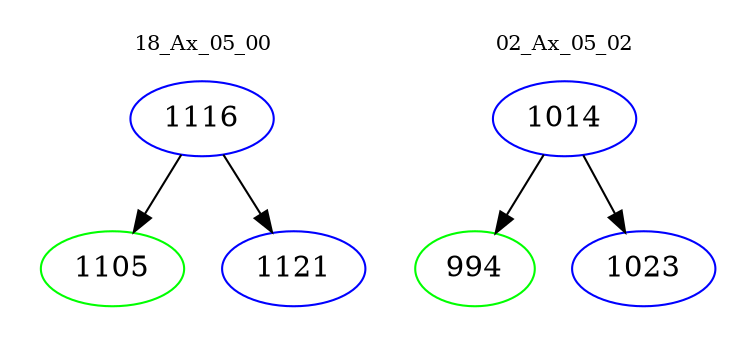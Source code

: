 digraph{
subgraph cluster_0 {
color = white
label = "18_Ax_05_00";
fontsize=10;
T0_1116 [label="1116", color="blue"]
T0_1116 -> T0_1105 [color="black"]
T0_1105 [label="1105", color="green"]
T0_1116 -> T0_1121 [color="black"]
T0_1121 [label="1121", color="blue"]
}
subgraph cluster_1 {
color = white
label = "02_Ax_05_02";
fontsize=10;
T1_1014 [label="1014", color="blue"]
T1_1014 -> T1_994 [color="black"]
T1_994 [label="994", color="green"]
T1_1014 -> T1_1023 [color="black"]
T1_1023 [label="1023", color="blue"]
}
}
